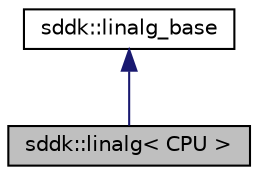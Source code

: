 digraph "sddk::linalg&lt; CPU &gt;"
{
 // INTERACTIVE_SVG=YES
  edge [fontname="Helvetica",fontsize="10",labelfontname="Helvetica",labelfontsize="10"];
  node [fontname="Helvetica",fontsize="10",shape=record];
  Node1 [label="sddk::linalg\< CPU \>",height=0.2,width=0.4,color="black", fillcolor="grey75", style="filled", fontcolor="black"];
  Node2 -> Node1 [dir="back",color="midnightblue",fontsize="10",style="solid",fontname="Helvetica"];
  Node2 [label="sddk::linalg_base",height=0.2,width=0.4,color="black", fillcolor="white", style="filled",URL="$classsddk_1_1linalg__base.html",tooltip="Base class for linear algebra interface. "];
}
